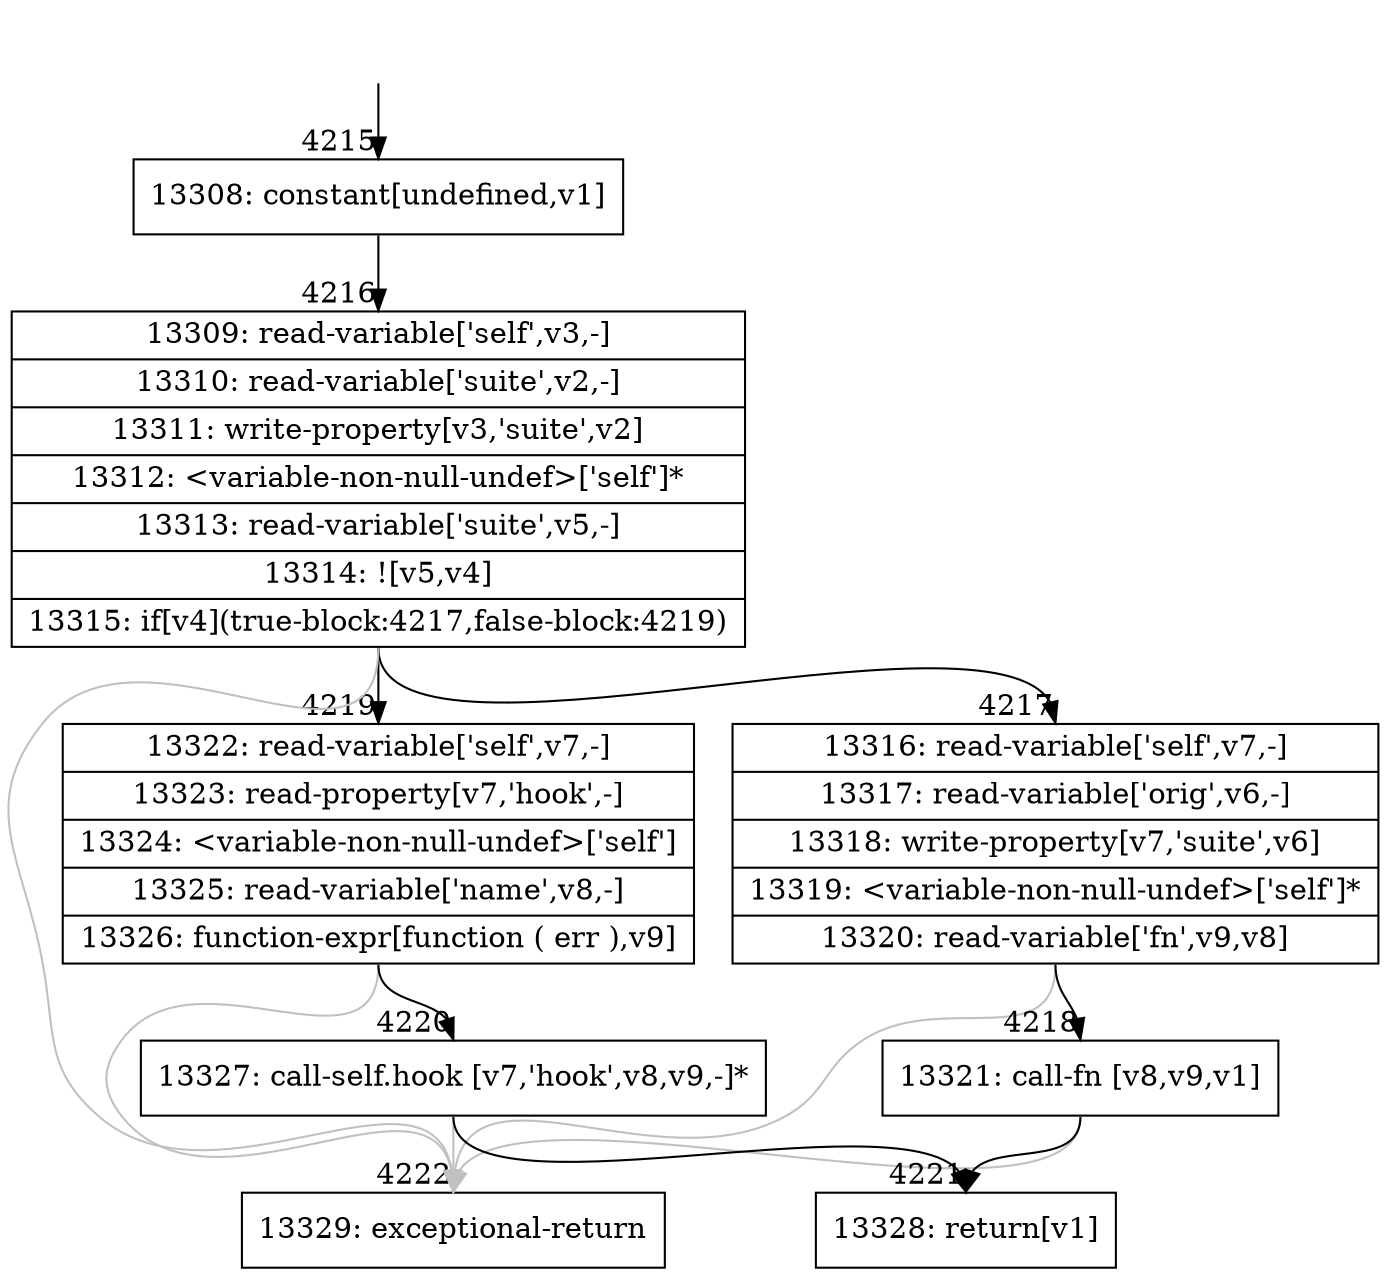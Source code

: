 digraph {
rankdir="TD"
BB_entry379[shape=none,label=""];
BB_entry379 -> BB4215 [tailport=s, headport=n, headlabel="    4215"]
BB4215 [shape=record label="{13308: constant[undefined,v1]}" ] 
BB4215 -> BB4216 [tailport=s, headport=n, headlabel="      4216"]
BB4216 [shape=record label="{13309: read-variable['self',v3,-]|13310: read-variable['suite',v2,-]|13311: write-property[v3,'suite',v2]|13312: \<variable-non-null-undef\>['self']*|13313: read-variable['suite',v5,-]|13314: ![v5,v4]|13315: if[v4](true-block:4217,false-block:4219)}" ] 
BB4216 -> BB4217 [tailport=s, headport=n, headlabel="      4217"]
BB4216 -> BB4219 [tailport=s, headport=n, headlabel="      4219"]
BB4216 -> BB4222 [tailport=s, headport=n, color=gray, headlabel="      4222"]
BB4217 [shape=record label="{13316: read-variable['self',v7,-]|13317: read-variable['orig',v6,-]|13318: write-property[v7,'suite',v6]|13319: \<variable-non-null-undef\>['self']*|13320: read-variable['fn',v9,v8]}" ] 
BB4217 -> BB4218 [tailport=s, headport=n, headlabel="      4218"]
BB4217 -> BB4222 [tailport=s, headport=n, color=gray]
BB4218 [shape=record label="{13321: call-fn [v8,v9,v1]}" ] 
BB4218 -> BB4221 [tailport=s, headport=n, headlabel="      4221"]
BB4218 -> BB4222 [tailport=s, headport=n, color=gray]
BB4219 [shape=record label="{13322: read-variable['self',v7,-]|13323: read-property[v7,'hook',-]|13324: \<variable-non-null-undef\>['self']|13325: read-variable['name',v8,-]|13326: function-expr[function ( err ),v9]}" ] 
BB4219 -> BB4220 [tailport=s, headport=n, headlabel="      4220"]
BB4219 -> BB4222 [tailport=s, headport=n, color=gray]
BB4220 [shape=record label="{13327: call-self.hook [v7,'hook',v8,v9,-]*}" ] 
BB4220 -> BB4221 [tailport=s, headport=n]
BB4220 -> BB4222 [tailport=s, headport=n, color=gray]
BB4221 [shape=record label="{13328: return[v1]}" ] 
BB4222 [shape=record label="{13329: exceptional-return}" ] 
//#$~ 4909
}
